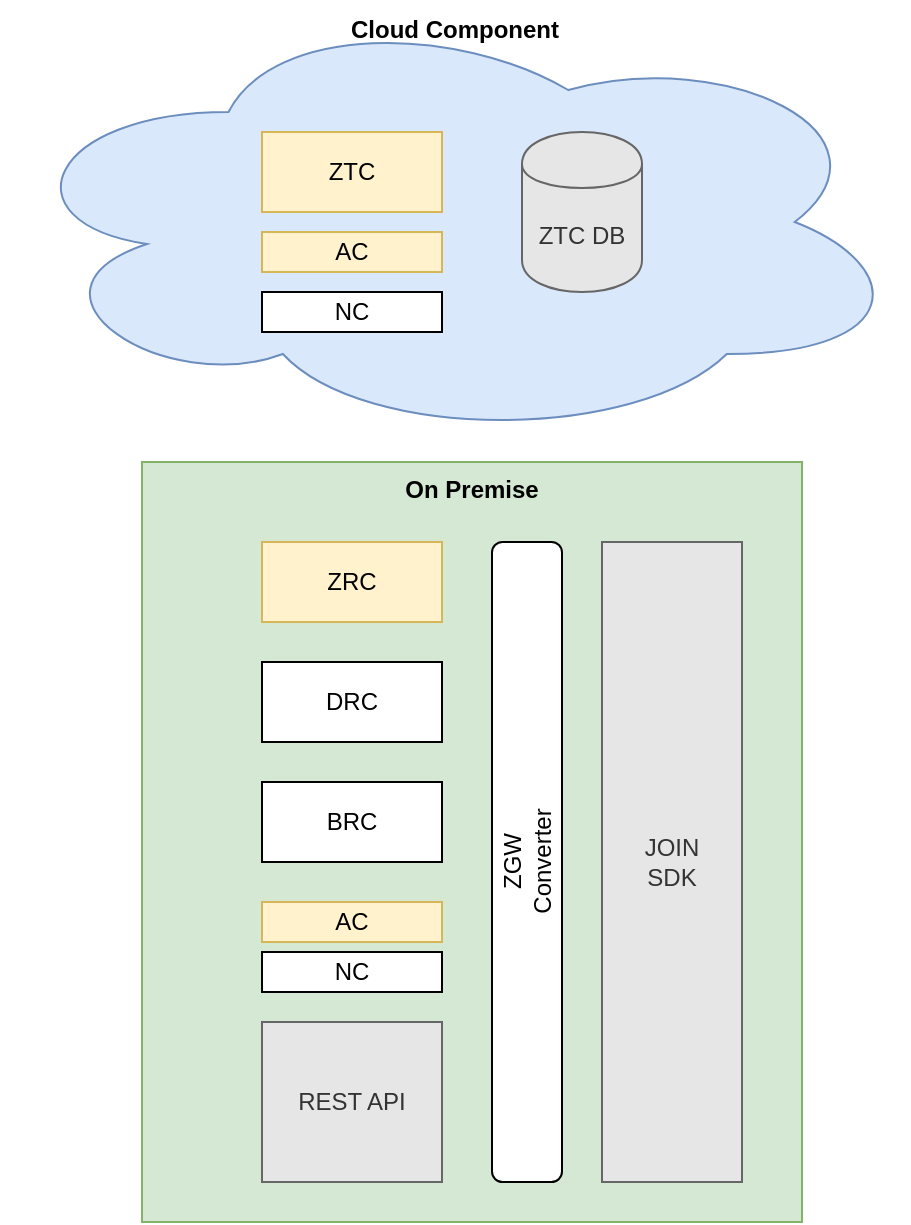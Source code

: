 <mxfile version="13.2.3" type="github">
  <diagram id="q5811KDHPRCFNU6WbJsQ" name="Page-1">
    <mxGraphModel dx="2062" dy="1123" grid="1" gridSize="10" guides="1" tooltips="1" connect="1" arrows="1" fold="1" page="1" pageScale="1" pageWidth="827" pageHeight="1169" math="0" shadow="0">
      <root>
        <mxCell id="0" />
        <mxCell id="1" parent="0" />
        <mxCell id="5KYsjmzWOHv7KOzhbZNR-19" value="&lt;span style=&quot;font-weight: 700&quot;&gt;Cloud Component&lt;/span&gt;" style="ellipse;shape=cloud;whiteSpace=wrap;html=1;verticalAlign=top;fillColor=#dae8fc;strokeColor=#6c8ebf;" vertex="1" parent="1">
          <mxGeometry x="170" y="170" width="453" height="220" as="geometry" />
        </mxCell>
        <mxCell id="5KYsjmzWOHv7KOzhbZNR-11" value="On Premise" style="rounded=0;whiteSpace=wrap;html=1;fillColor=#d5e8d4;strokeColor=#82b366;verticalAlign=top;fontStyle=1" vertex="1" parent="1">
          <mxGeometry x="240" y="400" width="330" height="380" as="geometry" />
        </mxCell>
        <mxCell id="5KYsjmzWOHv7KOzhbZNR-4" value="ZRC" style="rounded=0;whiteSpace=wrap;html=1;fillColor=#fff2cc;strokeColor=#d6b656;" vertex="1" parent="1">
          <mxGeometry x="300" y="440" width="90" height="40" as="geometry" />
        </mxCell>
        <mxCell id="5KYsjmzWOHv7KOzhbZNR-5" value="DRC" style="rounded=0;whiteSpace=wrap;html=1;" vertex="1" parent="1">
          <mxGeometry x="300" y="500" width="90" height="40" as="geometry" />
        </mxCell>
        <mxCell id="5KYsjmzWOHv7KOzhbZNR-6" value="BRC" style="rounded=0;whiteSpace=wrap;html=1;" vertex="1" parent="1">
          <mxGeometry x="300" y="560" width="90" height="40" as="geometry" />
        </mxCell>
        <mxCell id="5KYsjmzWOHv7KOzhbZNR-14" value="NC" style="rounded=0;whiteSpace=wrap;html=1;" vertex="1" parent="1">
          <mxGeometry x="300" y="645" width="90" height="20" as="geometry" />
        </mxCell>
        <mxCell id="5KYsjmzWOHv7KOzhbZNR-16" value="AC" style="rounded=0;whiteSpace=wrap;html=1;fillColor=#fff2cc;strokeColor=#d6b656;" vertex="1" parent="1">
          <mxGeometry x="300" y="620" width="90" height="20" as="geometry" />
        </mxCell>
        <mxCell id="5KYsjmzWOHv7KOzhbZNR-18" value="REST API" style="rounded=0;whiteSpace=wrap;html=1;fillColor=#E6E6E6;strokeColor=#666666;fontColor=#333333;" vertex="1" parent="1">
          <mxGeometry x="300" y="680" width="90" height="80" as="geometry" />
        </mxCell>
        <mxCell id="5KYsjmzWOHv7KOzhbZNR-22" value="NC" style="rounded=0;whiteSpace=wrap;html=1;" vertex="1" parent="1">
          <mxGeometry x="300" y="315" width="90" height="20" as="geometry" />
        </mxCell>
        <mxCell id="5KYsjmzWOHv7KOzhbZNR-23" value="AC" style="rounded=0;whiteSpace=wrap;html=1;fillColor=#fff2cc;strokeColor=#d6b656;" vertex="1" parent="1">
          <mxGeometry x="300" y="285" width="90" height="20" as="geometry" />
        </mxCell>
        <mxCell id="5KYsjmzWOHv7KOzhbZNR-24" value="ZTC" style="rounded=0;whiteSpace=wrap;html=1;fillColor=#fff2cc;strokeColor=#d6b656;" vertex="1" parent="1">
          <mxGeometry x="300" y="235" width="90" height="40" as="geometry" />
        </mxCell>
        <mxCell id="5KYsjmzWOHv7KOzhbZNR-25" value="ZTC DB" style="shape=cylinder;whiteSpace=wrap;html=1;boundedLbl=1;backgroundOutline=1;fillColor=#E6E6E6;strokeColor=#666666;fontColor=#333333;" vertex="1" parent="1">
          <mxGeometry x="430" y="235" width="60" height="80" as="geometry" />
        </mxCell>
        <mxCell id="5KYsjmzWOHv7KOzhbZNR-26" value="JOIN&lt;br&gt;SDK" style="rounded=0;whiteSpace=wrap;html=1;fillColor=#E6E6E6;strokeColor=#666666;fontColor=#333333;" vertex="1" parent="1">
          <mxGeometry x="470" y="440" width="70" height="320" as="geometry" />
        </mxCell>
        <mxCell id="5KYsjmzWOHv7KOzhbZNR-27" value="ZGW&lt;br&gt;Converter" style="rounded=1;whiteSpace=wrap;html=1;horizontal=0;" vertex="1" parent="1">
          <mxGeometry x="415" y="440" width="35" height="320" as="geometry" />
        </mxCell>
      </root>
    </mxGraphModel>
  </diagram>
</mxfile>
